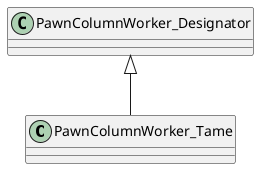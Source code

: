 @startuml
class PawnColumnWorker_Tame {
}
PawnColumnWorker_Designator <|-- PawnColumnWorker_Tame
@enduml
